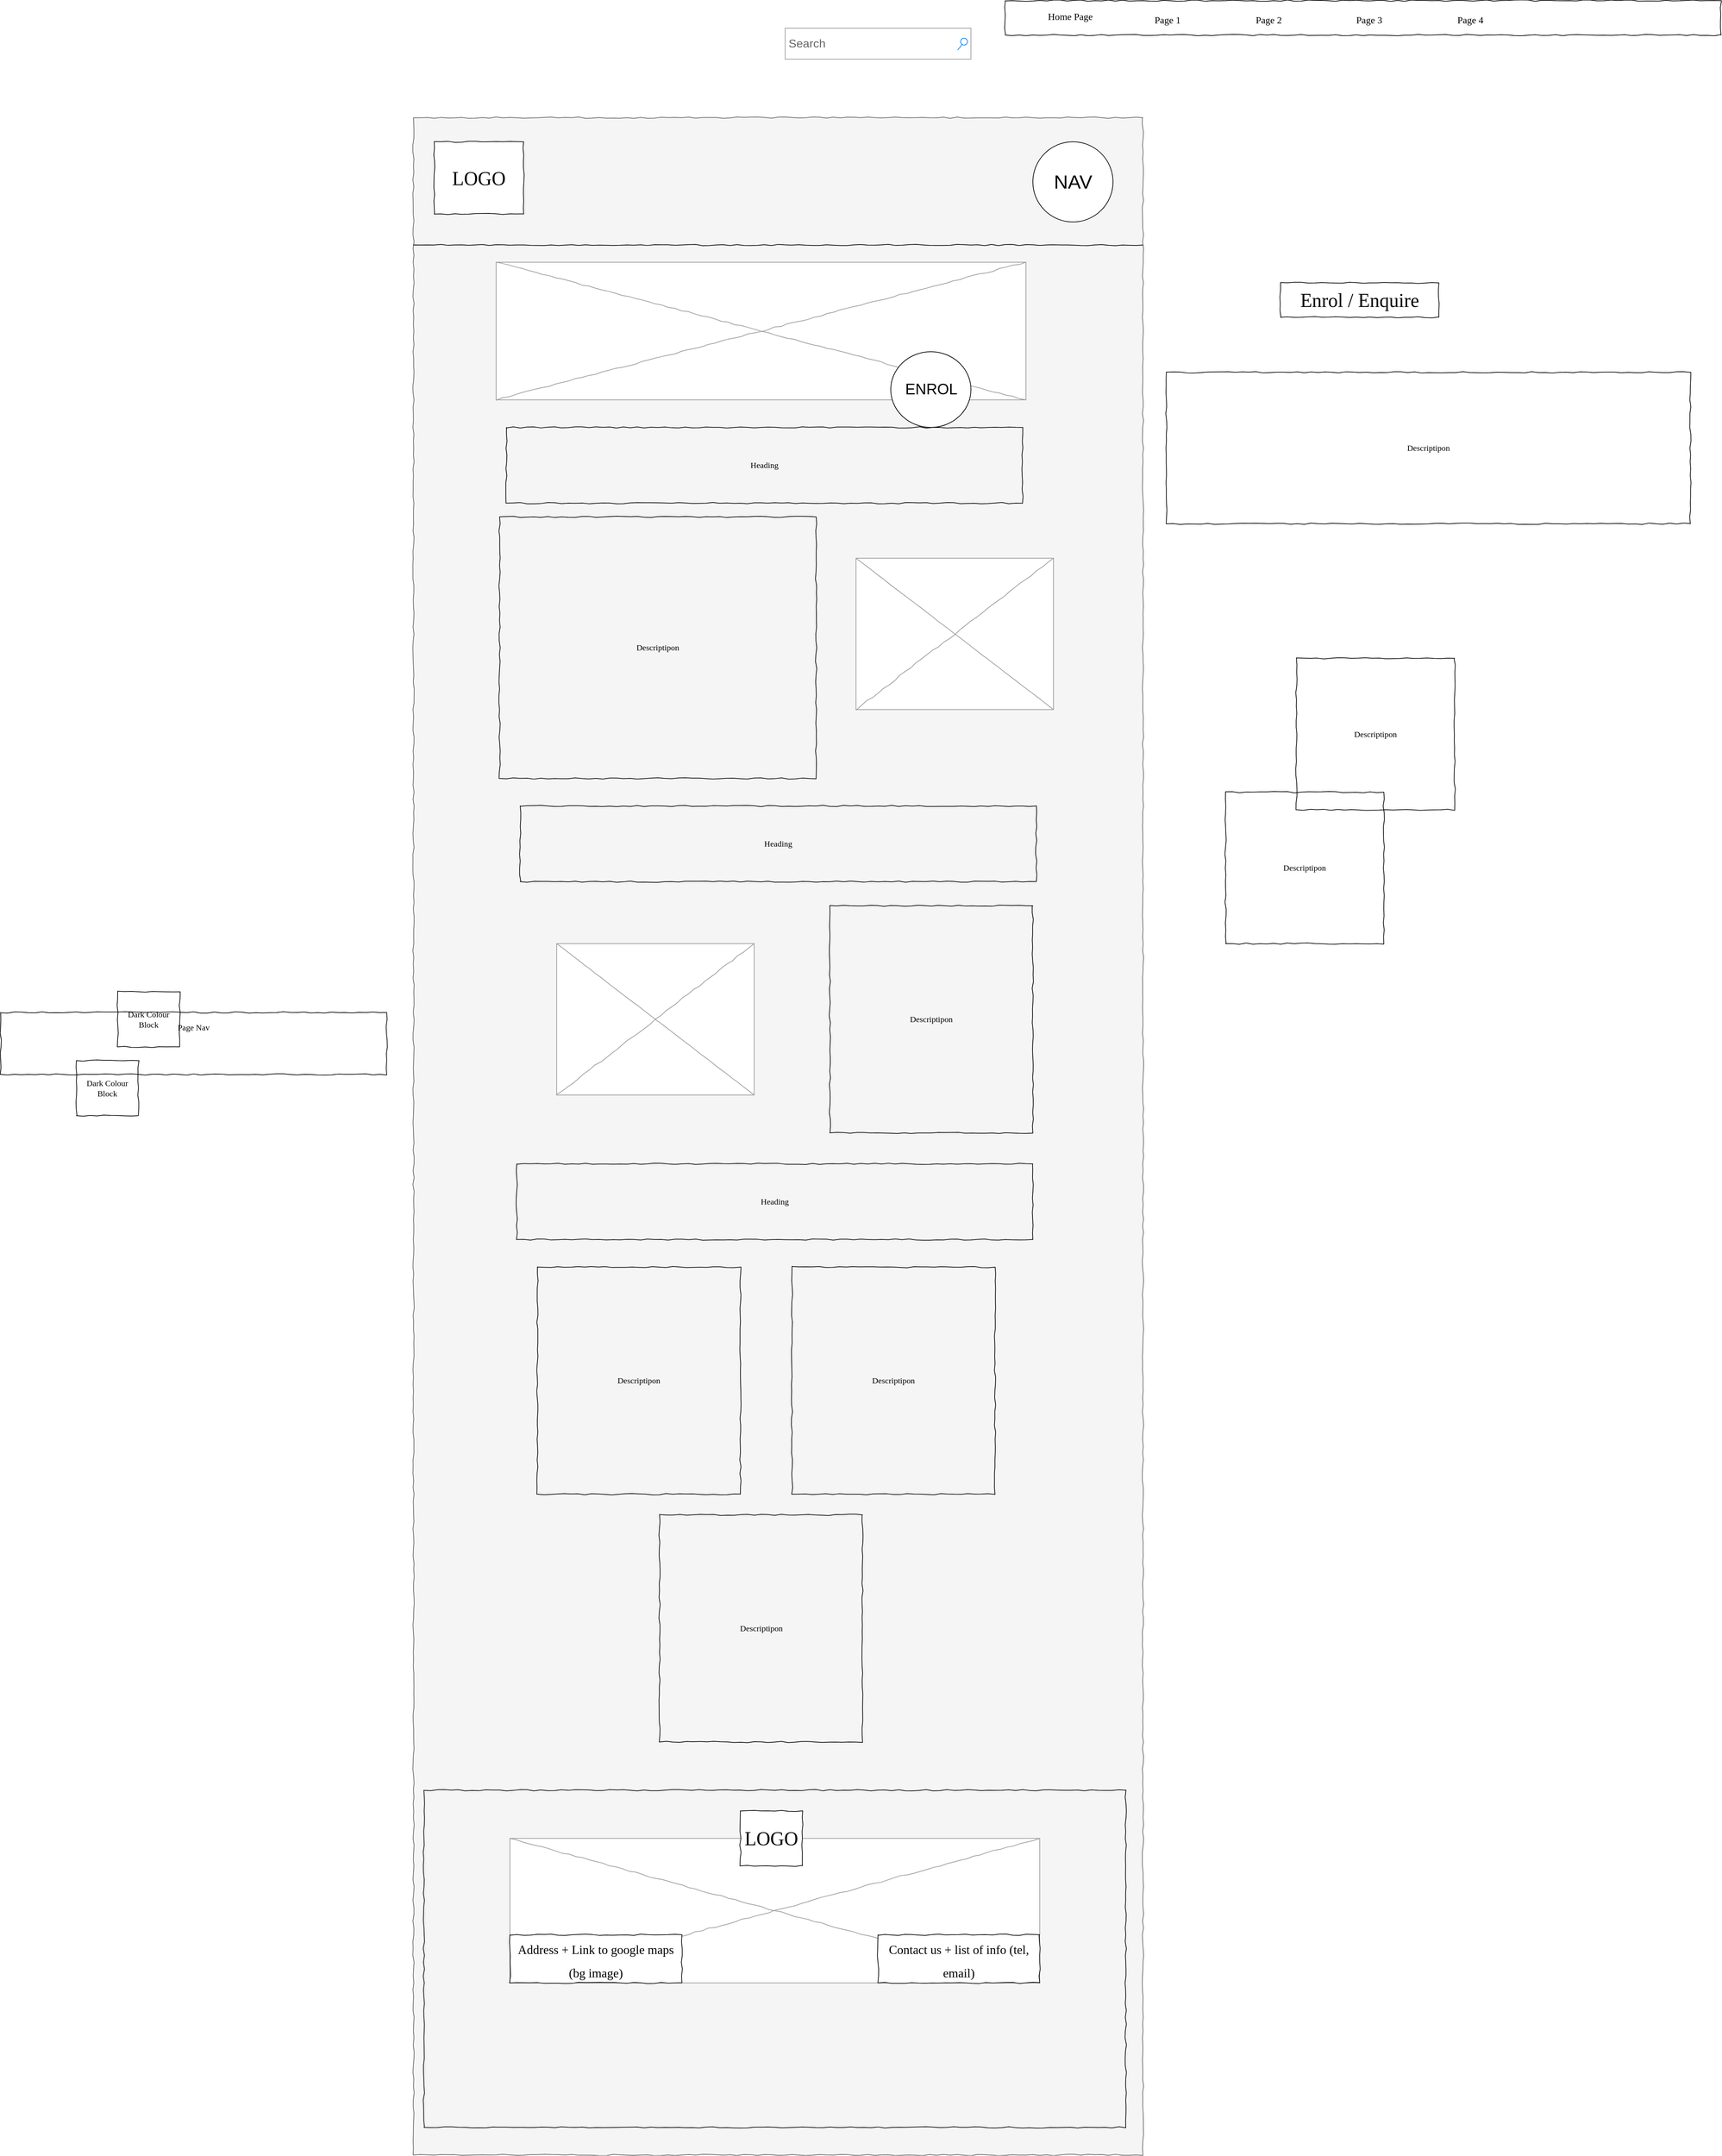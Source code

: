 <mxfile version="22.1.5" type="device">
  <diagram name="Page-1" id="nzggeu16PDCvvuKHoCcy">
    <mxGraphModel dx="2630" dy="3050" grid="1" gridSize="10" guides="1" tooltips="1" connect="1" arrows="1" fold="1" page="1" pageScale="1" pageWidth="850" pageHeight="1100" math="0" shadow="0">
      <root>
        <mxCell id="0" />
        <mxCell id="1" parent="0" />
        <mxCell id="qFS1p4M_tx-uN5BhEeRU-1" value="" style="whiteSpace=wrap;html=1;rounded=0;shadow=0;labelBackgroundColor=none;strokeColor=#666666;strokeWidth=1;fillColor=#f5f5f5;fontFamily=Verdana;fontSize=12;fontColor=#333333;align=center;comic=1;" parent="1" vertex="1">
          <mxGeometry x="270" y="100" width="1060" height="2960" as="geometry" />
        </mxCell>
        <mxCell id="qFS1p4M_tx-uN5BhEeRU-2" value="LOGO" style="whiteSpace=wrap;html=1;rounded=0;shadow=0;labelBackgroundColor=none;strokeWidth=1;fontFamily=Verdana;fontSize=28;align=center;comic=1;" parent="1" vertex="1">
          <mxGeometry x="300" y="135" width="130" height="105" as="geometry" />
        </mxCell>
        <mxCell id="qFS1p4M_tx-uN5BhEeRU-3" value="Search" style="strokeWidth=1;shadow=0;dashed=0;align=center;html=1;shape=mxgraph.mockup.forms.searchBox;strokeColor=#999999;mainText=;strokeColor2=#008cff;fontColor=#666666;fontSize=17;align=left;spacingLeft=3;rounded=0;labelBackgroundColor=none;comic=1;" parent="1" vertex="1">
          <mxGeometry x="810" y="-30" width="270" height="45" as="geometry" />
        </mxCell>
        <mxCell id="qFS1p4M_tx-uN5BhEeRU-4" value="" style="line;strokeWidth=1;html=1;rounded=0;shadow=0;labelBackgroundColor=none;fillColor=none;fontFamily=Verdana;fontSize=14;fontColor=#000000;align=center;comic=1;" parent="1" vertex="1">
          <mxGeometry x="270" y="220" width="1060" height="130" as="geometry" />
        </mxCell>
        <mxCell id="qFS1p4M_tx-uN5BhEeRU-5" value="" style="whiteSpace=wrap;html=1;rounded=0;shadow=0;labelBackgroundColor=none;strokeWidth=1;fillColor=none;fontFamily=Verdana;fontSize=12;align=center;comic=1;" parent="1" vertex="1">
          <mxGeometry x="1130" y="-70" width="1040" height="50" as="geometry" />
        </mxCell>
        <mxCell id="qFS1p4M_tx-uN5BhEeRU-6" value="Page 1" style="text;html=1;points=[];align=left;verticalAlign=top;spacingTop=-4;fontSize=14;fontFamily=Verdana" parent="1" vertex="1">
          <mxGeometry x="1345" y="-52.5" width="60" height="20" as="geometry" />
        </mxCell>
        <mxCell id="qFS1p4M_tx-uN5BhEeRU-7" value="Page 2" style="text;html=1;points=[];align=left;verticalAlign=top;spacingTop=-4;fontSize=14;fontFamily=Verdana" parent="1" vertex="1">
          <mxGeometry x="1492" y="-52.5" width="60" height="20" as="geometry" />
        </mxCell>
        <mxCell id="qFS1p4M_tx-uN5BhEeRU-8" value="Page 3" style="text;html=1;points=[];align=left;verticalAlign=top;spacingTop=-4;fontSize=14;fontFamily=Verdana" parent="1" vertex="1">
          <mxGeometry x="1638" y="-52.5" width="60" height="20" as="geometry" />
        </mxCell>
        <mxCell id="qFS1p4M_tx-uN5BhEeRU-9" value="Page 4" style="text;html=1;points=[];align=left;verticalAlign=top;spacingTop=-4;fontSize=14;fontFamily=Verdana" parent="1" vertex="1">
          <mxGeometry x="1785" y="-52.5" width="60" height="20" as="geometry" />
        </mxCell>
        <mxCell id="qFS1p4M_tx-uN5BhEeRU-10" value="" style="verticalLabelPosition=bottom;shadow=0;dashed=0;align=center;html=1;verticalAlign=top;strokeWidth=1;shape=mxgraph.mockup.graphics.simpleIcon;strokeColor=#999999;rounded=0;labelBackgroundColor=none;fontFamily=Verdana;fontSize=14;fontColor=#000000;comic=1;" parent="1" vertex="1">
          <mxGeometry x="390" y="310" width="770" height="200" as="geometry" />
        </mxCell>
        <mxCell id="qFS1p4M_tx-uN5BhEeRU-11" value="Footer" style="whiteSpace=wrap;html=1;rounded=0;shadow=0;labelBackgroundColor=none;strokeWidth=1;fillColor=none;fontFamily=Verdana;fontSize=12;align=center;comic=1;" parent="1" vertex="1">
          <mxGeometry x="285" y="2530" width="1020" height="490" as="geometry" />
        </mxCell>
        <mxCell id="qFS1p4M_tx-uN5BhEeRU-12" value="Enrol / Enquire" style="whiteSpace=wrap;html=1;rounded=0;shadow=0;labelBackgroundColor=none;strokeWidth=1;fontFamily=Verdana;fontSize=28;align=center;comic=1;" parent="1" vertex="1">
          <mxGeometry x="1530" y="340" width="230" height="50" as="geometry" />
        </mxCell>
        <mxCell id="qFS1p4M_tx-uN5BhEeRU-13" value="Descriptipon" style="whiteSpace=wrap;html=1;rounded=0;shadow=0;labelBackgroundColor=none;strokeWidth=1;fillColor=none;fontFamily=Verdana;fontSize=12;align=center;comic=1;" parent="1" vertex="1">
          <mxGeometry x="395" y="680" width="460" height="380" as="geometry" />
        </mxCell>
        <mxCell id="qFS1p4M_tx-uN5BhEeRU-14" value="" style="verticalLabelPosition=bottom;shadow=0;dashed=0;align=center;html=1;verticalAlign=top;strokeWidth=1;shape=mxgraph.mockup.graphics.simpleIcon;strokeColor=#999999;rounded=0;labelBackgroundColor=none;fontFamily=Verdana;fontSize=14;fontColor=#000000;comic=1;" parent="1" vertex="1">
          <mxGeometry x="913" y="740" width="287" height="220" as="geometry" />
        </mxCell>
        <mxCell id="qFS1p4M_tx-uN5BhEeRU-15" value="" style="verticalLabelPosition=bottom;shadow=0;dashed=0;align=center;html=1;verticalAlign=top;strokeWidth=1;shape=mxgraph.mockup.graphics.simpleIcon;strokeColor=#999999;rounded=0;labelBackgroundColor=none;fontFamily=Verdana;fontSize=14;fontColor=#000000;comic=1;" parent="1" vertex="1">
          <mxGeometry x="478" y="1300" width="287" height="220" as="geometry" />
        </mxCell>
        <mxCell id="qFS1p4M_tx-uN5BhEeRU-16" value="Descriptipon" style="whiteSpace=wrap;html=1;rounded=0;shadow=0;labelBackgroundColor=none;strokeWidth=1;fillColor=none;fontFamily=Verdana;fontSize=12;align=center;comic=1;" parent="1" vertex="1">
          <mxGeometry x="1364" y="470" width="761.5" height="220" as="geometry" />
        </mxCell>
        <mxCell id="qFS1p4M_tx-uN5BhEeRU-17" value="Heading" style="whiteSpace=wrap;html=1;rounded=0;shadow=0;labelBackgroundColor=none;strokeWidth=1;fillColor=none;fontFamily=Verdana;fontSize=12;align=center;comic=1;" parent="1" vertex="1">
          <mxGeometry x="425" y="1100" width="750" height="110" as="geometry" />
        </mxCell>
        <mxCell id="qFS1p4M_tx-uN5BhEeRU-18" value="Descriptipon" style="whiteSpace=wrap;html=1;rounded=0;shadow=0;labelBackgroundColor=none;strokeWidth=1;fillColor=none;fontFamily=Verdana;fontSize=12;align=center;comic=1;" parent="1" vertex="1">
          <mxGeometry x="875" y="1245" width="295" height="330" as="geometry" />
        </mxCell>
        <mxCell id="qFS1p4M_tx-uN5BhEeRU-19" value="Descriptipon" style="whiteSpace=wrap;html=1;rounded=0;shadow=0;labelBackgroundColor=none;strokeWidth=1;fillColor=none;fontFamily=Verdana;fontSize=12;align=center;comic=1;" parent="1" vertex="1">
          <mxGeometry x="1553" y="885.5" width="230" height="220" as="geometry" />
        </mxCell>
        <mxCell id="qFS1p4M_tx-uN5BhEeRU-20" value="Descriptipon" style="whiteSpace=wrap;html=1;rounded=0;shadow=0;labelBackgroundColor=none;strokeWidth=1;fillColor=none;fontFamily=Verdana;fontSize=12;align=center;comic=1;" parent="1" vertex="1">
          <mxGeometry x="1450" y="1080" width="230" height="220" as="geometry" />
        </mxCell>
        <mxCell id="qFS1p4M_tx-uN5BhEeRU-21" value="&lt;div style=&quot;text-align: justify&quot;&gt;Page Nav&lt;/div&gt;" style="whiteSpace=wrap;html=1;rounded=0;shadow=0;labelBackgroundColor=none;strokeWidth=1;fillColor=none;fontFamily=Verdana;fontSize=12;align=center;verticalAlign=top;spacing=10;comic=1;" parent="1" vertex="1">
          <mxGeometry x="-330" y="1400" width="561" height="90" as="geometry" />
        </mxCell>
        <mxCell id="qFS1p4M_tx-uN5BhEeRU-22" value="Dark Colour Block" style="whiteSpace=wrap;html=1;rounded=0;shadow=0;labelBackgroundColor=none;strokeWidth=1;fillColor=none;fontFamily=Verdana;fontSize=12;align=center;comic=1;" parent="1" vertex="1">
          <mxGeometry x="-220" y="1470" width="90" height="80" as="geometry" />
        </mxCell>
        <mxCell id="qFS1p4M_tx-uN5BhEeRU-23" value="Dark Colour Block" style="whiteSpace=wrap;html=1;rounded=0;shadow=0;labelBackgroundColor=none;strokeWidth=1;fillColor=none;fontFamily=Verdana;fontSize=12;align=center;comic=1;" parent="1" vertex="1">
          <mxGeometry x="-160" y="1370" width="90" height="80" as="geometry" />
        </mxCell>
        <mxCell id="qFS1p4M_tx-uN5BhEeRU-24" value="Home Page" style="text;html=1;points=[];align=left;verticalAlign=top;spacingTop=-4;fontSize=14;fontFamily=Verdana" parent="1" vertex="1">
          <mxGeometry x="1190" y="-57.5" width="60" height="20" as="geometry" />
        </mxCell>
        <mxCell id="qFS1p4M_tx-uN5BhEeRU-25" value="" style="verticalLabelPosition=bottom;shadow=0;dashed=0;align=center;html=1;verticalAlign=top;strokeWidth=1;shape=mxgraph.mockup.graphics.simpleIcon;strokeColor=#999999;rounded=0;labelBackgroundColor=none;fontFamily=Verdana;fontSize=14;fontColor=#000000;comic=1;" parent="1" vertex="1">
          <mxGeometry x="410" y="2600" width="770" height="210" as="geometry" />
        </mxCell>
        <mxCell id="qFS1p4M_tx-uN5BhEeRU-26" value="LOGO" style="whiteSpace=wrap;html=1;rounded=0;shadow=0;labelBackgroundColor=none;strokeWidth=1;fontFamily=Verdana;fontSize=28;align=center;comic=1;" parent="1" vertex="1">
          <mxGeometry x="745" y="2560" width="90" height="80" as="geometry" />
        </mxCell>
        <mxCell id="qFS1p4M_tx-uN5BhEeRU-27" value="&lt;font style=&quot;font-size: 18px;&quot;&gt;Address + Link to google maps (bg image)&lt;/font&gt;" style="whiteSpace=wrap;html=1;rounded=0;shadow=0;labelBackgroundColor=none;strokeWidth=1;fontFamily=Verdana;fontSize=28;align=center;comic=1;" parent="1" vertex="1">
          <mxGeometry x="410" y="2740" width="250" height="70" as="geometry" />
        </mxCell>
        <mxCell id="qFS1p4M_tx-uN5BhEeRU-28" value="&lt;font style=&quot;font-size: 18px;&quot;&gt;Contact us + list of info (tel, email)&lt;/font&gt;" style="whiteSpace=wrap;html=1;rounded=0;shadow=0;labelBackgroundColor=none;strokeWidth=1;fontFamily=Verdana;fontSize=28;align=center;comic=1;" parent="1" vertex="1">
          <mxGeometry x="945" y="2740" width="235" height="70" as="geometry" />
        </mxCell>
        <mxCell id="qFS1p4M_tx-uN5BhEeRU-32" value="NAV" style="ellipse;whiteSpace=wrap;html=1;aspect=fixed;fontSize=28;" parent="1" vertex="1">
          <mxGeometry x="1170" y="135" width="116.5" height="116.5" as="geometry" />
        </mxCell>
        <mxCell id="qFS1p4M_tx-uN5BhEeRU-33" value="&lt;font style=&quot;font-size: 22px;&quot;&gt;ENROL&lt;/font&gt;" style="ellipse;whiteSpace=wrap;html=1;" parent="1" vertex="1">
          <mxGeometry x="963.5" y="440" width="116.5" height="110" as="geometry" />
        </mxCell>
        <mxCell id="H4aExVZ8_yZS_6gFl43W-1" style="edgeStyle=orthogonalEdgeStyle;rounded=0;orthogonalLoop=1;jettySize=auto;html=1;exitX=0.5;exitY=1;exitDx=0;exitDy=0;" edge="1" parent="1" source="qFS1p4M_tx-uN5BhEeRU-13" target="qFS1p4M_tx-uN5BhEeRU-13">
          <mxGeometry relative="1" as="geometry" />
        </mxCell>
        <mxCell id="H4aExVZ8_yZS_6gFl43W-2" value="Heading" style="whiteSpace=wrap;html=1;rounded=0;shadow=0;labelBackgroundColor=none;strokeWidth=1;fillColor=none;fontFamily=Verdana;fontSize=12;align=center;comic=1;" vertex="1" parent="1">
          <mxGeometry x="405" y="550" width="750" height="110" as="geometry" />
        </mxCell>
        <mxCell id="H4aExVZ8_yZS_6gFl43W-3" value="Heading" style="whiteSpace=wrap;html=1;rounded=0;shadow=0;labelBackgroundColor=none;strokeWidth=1;fillColor=none;fontFamily=Verdana;fontSize=12;align=center;comic=1;" vertex="1" parent="1">
          <mxGeometry x="420" y="1620" width="750" height="110" as="geometry" />
        </mxCell>
        <mxCell id="H4aExVZ8_yZS_6gFl43W-4" value="Descriptipon" style="whiteSpace=wrap;html=1;rounded=0;shadow=0;labelBackgroundColor=none;strokeWidth=1;fillColor=none;fontFamily=Verdana;fontSize=12;align=center;comic=1;" vertex="1" parent="1">
          <mxGeometry x="450" y="1770" width="295" height="330" as="geometry" />
        </mxCell>
        <mxCell id="H4aExVZ8_yZS_6gFl43W-5" value="Descriptipon" style="whiteSpace=wrap;html=1;rounded=0;shadow=0;labelBackgroundColor=none;strokeWidth=1;fillColor=none;fontFamily=Verdana;fontSize=12;align=center;comic=1;" vertex="1" parent="1">
          <mxGeometry x="820" y="1770" width="295" height="330" as="geometry" />
        </mxCell>
        <mxCell id="H4aExVZ8_yZS_6gFl43W-6" value="Descriptipon" style="whiteSpace=wrap;html=1;rounded=0;shadow=0;labelBackgroundColor=none;strokeWidth=1;fillColor=none;fontFamily=Verdana;fontSize=12;align=center;comic=1;" vertex="1" parent="1">
          <mxGeometry x="627.5" y="2130" width="295" height="330" as="geometry" />
        </mxCell>
      </root>
    </mxGraphModel>
  </diagram>
</mxfile>
